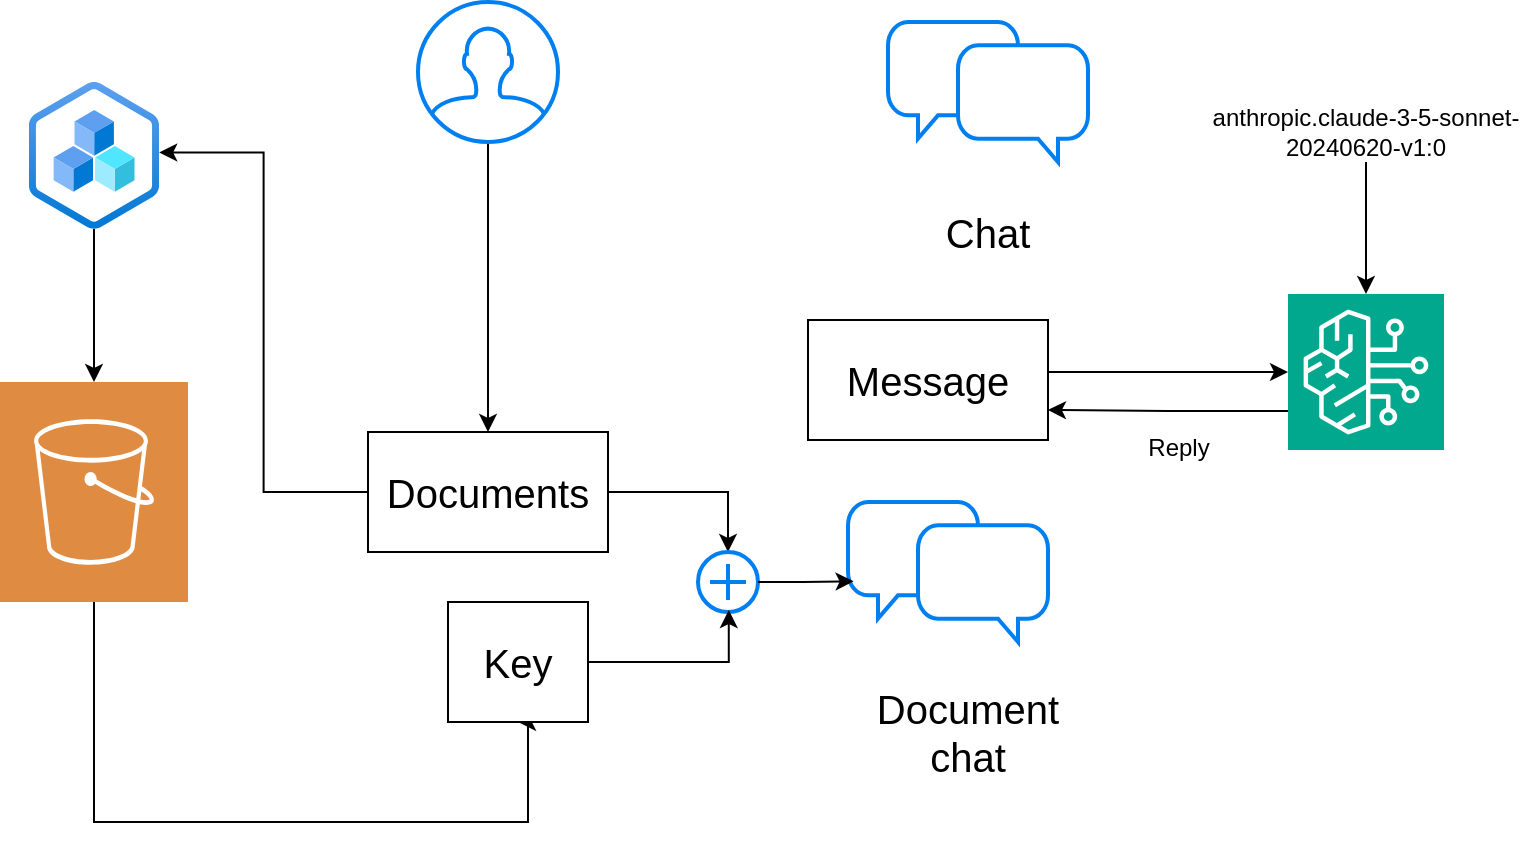 <mxfile version="26.0.8">
  <diagram name="Page-1" id="RW6xu8LS1FPuIPL8EdnZ">
    <mxGraphModel dx="1042" dy="661" grid="1" gridSize="10" guides="1" tooltips="1" connect="1" arrows="1" fold="1" page="1" pageScale="1" pageWidth="850" pageHeight="1100" math="0" shadow="0">
      <root>
        <mxCell id="0" />
        <mxCell id="1" parent="0" />
        <mxCell id="n4YqthxXU5e505KLDRFM-9" style="edgeStyle=orthogonalEdgeStyle;rounded=0;orthogonalLoop=1;jettySize=auto;html=1;entryX=0.5;entryY=0;entryDx=0;entryDy=0;" edge="1" parent="1" source="n4YqthxXU5e505KLDRFM-1" target="n4YqthxXU5e505KLDRFM-3">
          <mxGeometry relative="1" as="geometry" />
        </mxCell>
        <mxCell id="n4YqthxXU5e505KLDRFM-1" value="" style="html=1;verticalLabelPosition=bottom;align=center;labelBackgroundColor=#ffffff;verticalAlign=top;strokeWidth=2;strokeColor=#0080F0;shadow=0;dashed=0;shape=mxgraph.ios7.icons.user;" vertex="1" parent="1">
          <mxGeometry x="285" y="90" width="70" height="70" as="geometry" />
        </mxCell>
        <mxCell id="n4YqthxXU5e505KLDRFM-11" style="edgeStyle=orthogonalEdgeStyle;rounded=0;orthogonalLoop=1;jettySize=auto;html=1;" edge="1" parent="1" source="n4YqthxXU5e505KLDRFM-2" target="n4YqthxXU5e505KLDRFM-4">
          <mxGeometry relative="1" as="geometry" />
        </mxCell>
        <mxCell id="n4YqthxXU5e505KLDRFM-2" value="" style="image;aspect=fixed;html=1;points=[];align=center;fontSize=12;image=img/lib/azure2/management_governance/Resources_Provider.svg;" vertex="1" parent="1">
          <mxGeometry x="90.39" y="130" width="65.22" height="73.38" as="geometry" />
        </mxCell>
        <mxCell id="n4YqthxXU5e505KLDRFM-20" style="edgeStyle=orthogonalEdgeStyle;rounded=0;orthogonalLoop=1;jettySize=auto;html=1;exitX=1;exitY=0.5;exitDx=0;exitDy=0;" edge="1" parent="1" source="n4YqthxXU5e505KLDRFM-3" target="n4YqthxXU5e505KLDRFM-17">
          <mxGeometry relative="1" as="geometry">
            <Array as="points">
              <mxPoint x="440" y="335" />
            </Array>
          </mxGeometry>
        </mxCell>
        <mxCell id="n4YqthxXU5e505KLDRFM-3" value="&lt;font style=&quot;font-size: 20px;&quot;&gt;Documents&lt;/font&gt;" style="rounded=0;whiteSpace=wrap;html=1;" vertex="1" parent="1">
          <mxGeometry x="260" y="305" width="120" height="60" as="geometry" />
        </mxCell>
        <mxCell id="n4YqthxXU5e505KLDRFM-13" style="edgeStyle=orthogonalEdgeStyle;rounded=0;orthogonalLoop=1;jettySize=auto;html=1;entryX=0.5;entryY=1;entryDx=0;entryDy=0;" edge="1" parent="1" source="n4YqthxXU5e505KLDRFM-4" target="n4YqthxXU5e505KLDRFM-7">
          <mxGeometry relative="1" as="geometry">
            <Array as="points">
              <mxPoint x="123" y="500" />
              <mxPoint x="340" y="500" />
              <mxPoint x="340" y="450" />
            </Array>
          </mxGeometry>
        </mxCell>
        <mxCell id="n4YqthxXU5e505KLDRFM-4" value="" style="sketch=0;pointerEvents=1;shadow=0;dashed=0;html=1;strokeColor=none;fillColor=#DF8C42;labelPosition=center;verticalLabelPosition=bottom;verticalAlign=top;align=center;outlineConnect=0;shape=mxgraph.veeam2.aws_s3;" vertex="1" parent="1">
          <mxGeometry x="76" y="280" width="94" height="110" as="geometry" />
        </mxCell>
        <mxCell id="n4YqthxXU5e505KLDRFM-5" value="" style="html=1;verticalLabelPosition=bottom;align=center;labelBackgroundColor=#ffffff;verticalAlign=top;strokeWidth=2;strokeColor=#0080F0;shadow=0;dashed=0;shape=mxgraph.ios7.icons.chat;" vertex="1" parent="1">
          <mxGeometry x="520" y="100" width="100" height="70" as="geometry" />
        </mxCell>
        <mxCell id="n4YqthxXU5e505KLDRFM-6" value="" style="html=1;verticalLabelPosition=bottom;align=center;labelBackgroundColor=#ffffff;verticalAlign=top;strokeWidth=2;strokeColor=#0080F0;shadow=0;dashed=0;shape=mxgraph.ios7.icons.chat;" vertex="1" parent="1">
          <mxGeometry x="500" y="340" width="100" height="70" as="geometry" />
        </mxCell>
        <mxCell id="n4YqthxXU5e505KLDRFM-7" value="&lt;font style=&quot;font-size: 20px;&quot;&gt;Key&lt;/font&gt;" style="rounded=0;whiteSpace=wrap;html=1;" vertex="1" parent="1">
          <mxGeometry x="300" y="390" width="70" height="60" as="geometry" />
        </mxCell>
        <mxCell id="n4YqthxXU5e505KLDRFM-10" style="edgeStyle=orthogonalEdgeStyle;rounded=0;orthogonalLoop=1;jettySize=auto;html=1;entryX=1;entryY=0.48;entryDx=0;entryDy=0;entryPerimeter=0;" edge="1" parent="1" source="n4YqthxXU5e505KLDRFM-3" target="n4YqthxXU5e505KLDRFM-2">
          <mxGeometry relative="1" as="geometry" />
        </mxCell>
        <mxCell id="n4YqthxXU5e505KLDRFM-14" value="&lt;font style=&quot;font-size: 20px;&quot;&gt;Document chat&lt;/font&gt;" style="text;html=1;align=center;verticalAlign=middle;whiteSpace=wrap;rounded=0;" vertex="1" parent="1">
          <mxGeometry x="530" y="440" width="60" height="30" as="geometry" />
        </mxCell>
        <mxCell id="n4YqthxXU5e505KLDRFM-15" value="&lt;font style=&quot;font-size: 20px;&quot;&gt;Chat&lt;/font&gt;" style="text;html=1;align=center;verticalAlign=middle;whiteSpace=wrap;rounded=0;" vertex="1" parent="1">
          <mxGeometry x="540" y="190" width="60" height="30" as="geometry" />
        </mxCell>
        <mxCell id="n4YqthxXU5e505KLDRFM-26" style="edgeStyle=orthogonalEdgeStyle;rounded=0;orthogonalLoop=1;jettySize=auto;html=1;exitX=0;exitY=0.75;exitDx=0;exitDy=0;exitPerimeter=0;entryX=1;entryY=0.75;entryDx=0;entryDy=0;" edge="1" parent="1" source="n4YqthxXU5e505KLDRFM-16" target="n4YqthxXU5e505KLDRFM-24">
          <mxGeometry relative="1" as="geometry" />
        </mxCell>
        <mxCell id="n4YqthxXU5e505KLDRFM-16" value="" style="sketch=0;points=[[0,0,0],[0.25,0,0],[0.5,0,0],[0.75,0,0],[1,0,0],[0,1,0],[0.25,1,0],[0.5,1,0],[0.75,1,0],[1,1,0],[0,0.25,0],[0,0.5,0],[0,0.75,0],[1,0.25,0],[1,0.5,0],[1,0.75,0]];outlineConnect=0;fontColor=#232F3E;fillColor=#01A88D;strokeColor=#ffffff;dashed=0;verticalLabelPosition=bottom;verticalAlign=top;align=center;html=1;fontSize=12;fontStyle=0;aspect=fixed;shape=mxgraph.aws4.resourceIcon;resIcon=mxgraph.aws4.bedrock;" vertex="1" parent="1">
          <mxGeometry x="720" y="236" width="78" height="78" as="geometry" />
        </mxCell>
        <mxCell id="n4YqthxXU5e505KLDRFM-17" value="" style="html=1;verticalLabelPosition=bottom;align=center;labelBackgroundColor=#ffffff;verticalAlign=top;strokeWidth=2;strokeColor=#0080F0;shadow=0;dashed=0;shape=mxgraph.ios7.icons.add;" vertex="1" parent="1">
          <mxGeometry x="425" y="365" width="30" height="30" as="geometry" />
        </mxCell>
        <mxCell id="n4YqthxXU5e505KLDRFM-22" style="edgeStyle=orthogonalEdgeStyle;rounded=0;orthogonalLoop=1;jettySize=auto;html=1;exitX=1;exitY=0.5;exitDx=0;exitDy=0;entryX=0.513;entryY=0.967;entryDx=0;entryDy=0;entryPerimeter=0;" edge="1" parent="1" source="n4YqthxXU5e505KLDRFM-7" target="n4YqthxXU5e505KLDRFM-17">
          <mxGeometry relative="1" as="geometry" />
        </mxCell>
        <mxCell id="n4YqthxXU5e505KLDRFM-23" style="edgeStyle=orthogonalEdgeStyle;rounded=0;orthogonalLoop=1;jettySize=auto;html=1;entryX=0.028;entryY=0.566;entryDx=0;entryDy=0;entryPerimeter=0;" edge="1" parent="1" source="n4YqthxXU5e505KLDRFM-17" target="n4YqthxXU5e505KLDRFM-6">
          <mxGeometry relative="1" as="geometry" />
        </mxCell>
        <mxCell id="n4YqthxXU5e505KLDRFM-27" style="edgeStyle=orthogonalEdgeStyle;rounded=0;orthogonalLoop=1;jettySize=auto;html=1;" edge="1" parent="1" source="n4YqthxXU5e505KLDRFM-24" target="n4YqthxXU5e505KLDRFM-16">
          <mxGeometry relative="1" as="geometry">
            <Array as="points">
              <mxPoint x="630" y="275" />
              <mxPoint x="630" y="275" />
            </Array>
          </mxGeometry>
        </mxCell>
        <mxCell id="n4YqthxXU5e505KLDRFM-24" value="&lt;font style=&quot;font-size: 20px;&quot;&gt;Message&lt;/font&gt;" style="rounded=0;whiteSpace=wrap;html=1;" vertex="1" parent="1">
          <mxGeometry x="480" y="249" width="120" height="60" as="geometry" />
        </mxCell>
        <mxCell id="n4YqthxXU5e505KLDRFM-28" value="anthropic.claude-3-5-sonnet-20240620-v1:0" style="text;html=1;align=center;verticalAlign=middle;whiteSpace=wrap;rounded=0;" vertex="1" parent="1">
          <mxGeometry x="674" y="140" width="170" height="30" as="geometry" />
        </mxCell>
        <mxCell id="n4YqthxXU5e505KLDRFM-29" style="edgeStyle=orthogonalEdgeStyle;rounded=0;orthogonalLoop=1;jettySize=auto;html=1;entryX=0.5;entryY=0;entryDx=0;entryDy=0;entryPerimeter=0;" edge="1" parent="1" source="n4YqthxXU5e505KLDRFM-28" target="n4YqthxXU5e505KLDRFM-16">
          <mxGeometry relative="1" as="geometry" />
        </mxCell>
        <mxCell id="n4YqthxXU5e505KLDRFM-30" value="Reply" style="text;html=1;align=center;verticalAlign=middle;resizable=0;points=[];autosize=1;strokeColor=none;fillColor=none;" vertex="1" parent="1">
          <mxGeometry x="640" y="298" width="50" height="30" as="geometry" />
        </mxCell>
      </root>
    </mxGraphModel>
  </diagram>
</mxfile>
